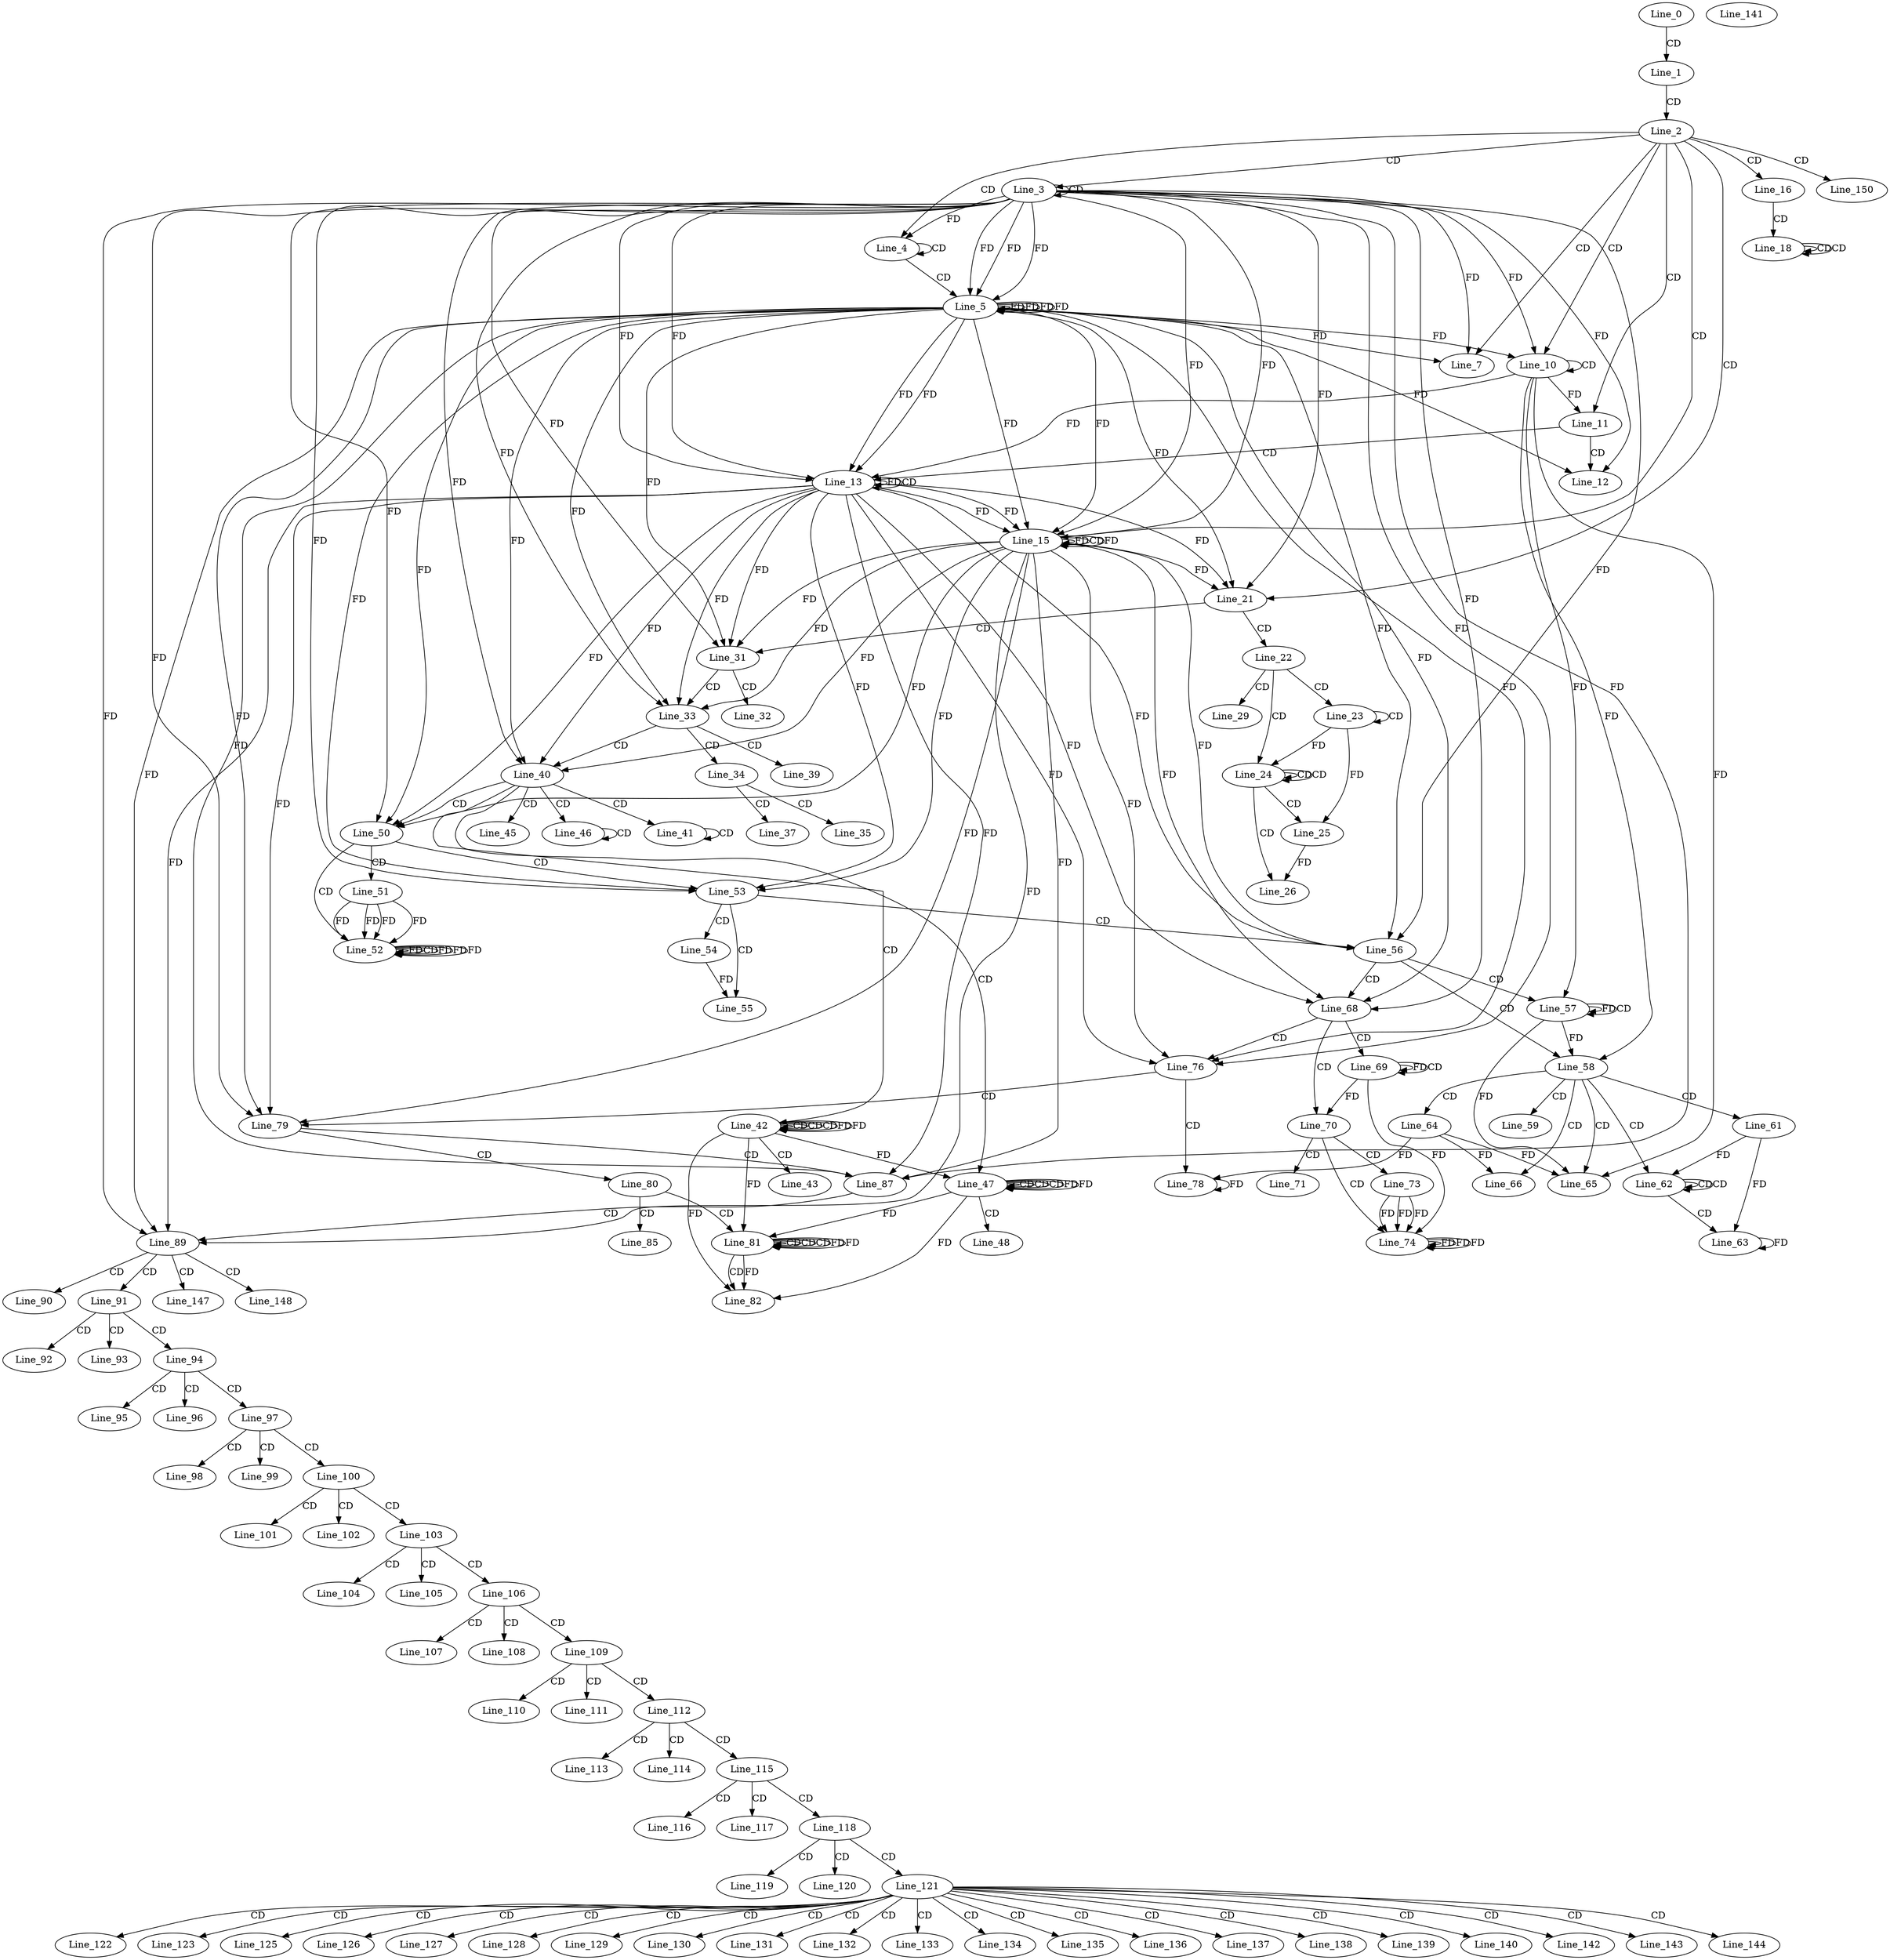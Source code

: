 digraph G {
  Line_0;
  Line_1;
  Line_2;
  Line_3;
  Line_3;
  Line_4;
  Line_4;
  Line_5;
  Line_5;
  Line_5;
  Line_5;
  Line_5;
  Line_7;
  Line_7;
  Line_10;
  Line_10;
  Line_11;
  Line_12;
  Line_13;
  Line_13;
  Line_15;
  Line_15;
  Line_15;
  Line_16;
  Line_18;
  Line_18;
  Line_18;
  Line_21;
  Line_22;
  Line_23;
  Line_23;
  Line_24;
  Line_24;
  Line_25;
  Line_25;
  Line_26;
  Line_26;
  Line_29;
  Line_31;
  Line_32;
  Line_33;
  Line_34;
  Line_35;
  Line_37;
  Line_39;
  Line_40;
  Line_41;
  Line_41;
  Line_42;
  Line_42;
  Line_42;
  Line_43;
  Line_45;
  Line_46;
  Line_46;
  Line_47;
  Line_47;
  Line_47;
  Line_48;
  Line_50;
  Line_51;
  Line_52;
  Line_52;
  Line_52;
  Line_52;
  Line_52;
  Line_52;
  Line_53;
  Line_54;
  Line_55;
  Line_56;
  Line_57;
  Line_57;
  Line_58;
  Line_59;
  Line_61;
  Line_62;
  Line_62;
  Line_62;
  Line_63;
  Line_64;
  Line_65;
  Line_65;
  Line_66;
  Line_68;
  Line_69;
  Line_69;
  Line_70;
  Line_71;
  Line_73;
  Line_74;
  Line_74;
  Line_74;
  Line_74;
  Line_74;
  Line_76;
  Line_78;
  Line_78;
  Line_79;
  Line_80;
  Line_81;
  Line_81;
  Line_81;
  Line_82;
  Line_82;
  Line_85;
  Line_87;
  Line_89;
  Line_90;
  Line_91;
  Line_92;
  Line_93;
  Line_94;
  Line_95;
  Line_96;
  Line_97;
  Line_98;
  Line_99;
  Line_100;
  Line_101;
  Line_102;
  Line_103;
  Line_104;
  Line_105;
  Line_106;
  Line_107;
  Line_108;
  Line_109;
  Line_110;
  Line_111;
  Line_112;
  Line_113;
  Line_114;
  Line_115;
  Line_116;
  Line_117;
  Line_118;
  Line_119;
  Line_120;
  Line_121;
  Line_122;
  Line_123;
  Line_125;
  Line_126;
  Line_127;
  Line_128;
  Line_129;
  Line_130;
  Line_131;
  Line_132;
  Line_133;
  Line_134;
  Line_135;
  Line_136;
  Line_137;
  Line_138;
  Line_139;
  Line_140;
  Line_141;
  Line_142;
  Line_143;
  Line_144;
  Line_147;
  Line_148;
  Line_150;
  Line_0 -> Line_1 [ label="CD" ];
  Line_1 -> Line_2 [ label="CD" ];
  Line_2 -> Line_3 [ label="CD" ];
  Line_3 -> Line_3 [ label="CD" ];
  Line_2 -> Line_4 [ label="CD" ];
  Line_4 -> Line_4 [ label="CD" ];
  Line_3 -> Line_4 [ label="FD" ];
  Line_4 -> Line_5 [ label="CD" ];
  Line_5 -> Line_5 [ label="FD" ];
  Line_3 -> Line_5 [ label="FD" ];
  Line_5 -> Line_5 [ label="FD" ];
  Line_3 -> Line_5 [ label="FD" ];
  Line_5 -> Line_5 [ label="FD" ];
  Line_5 -> Line_5 [ label="FD" ];
  Line_3 -> Line_5 [ label="FD" ];
  Line_2 -> Line_7 [ label="CD" ];
  Line_5 -> Line_7 [ label="FD" ];
  Line_3 -> Line_7 [ label="FD" ];
  Line_2 -> Line_10 [ label="CD" ];
  Line_10 -> Line_10 [ label="CD" ];
  Line_5 -> Line_10 [ label="FD" ];
  Line_3 -> Line_10 [ label="FD" ];
  Line_2 -> Line_11 [ label="CD" ];
  Line_10 -> Line_11 [ label="FD" ];
  Line_11 -> Line_12 [ label="CD" ];
  Line_5 -> Line_12 [ label="FD" ];
  Line_3 -> Line_12 [ label="FD" ];
  Line_11 -> Line_13 [ label="CD" ];
  Line_5 -> Line_13 [ label="FD" ];
  Line_3 -> Line_13 [ label="FD" ];
  Line_13 -> Line_13 [ label="FD" ];
  Line_13 -> Line_13 [ label="CD" ];
  Line_5 -> Line_13 [ label="FD" ];
  Line_3 -> Line_13 [ label="FD" ];
  Line_10 -> Line_13 [ label="FD" ];
  Line_2 -> Line_15 [ label="CD" ];
  Line_5 -> Line_15 [ label="FD" ];
  Line_3 -> Line_15 [ label="FD" ];
  Line_13 -> Line_15 [ label="FD" ];
  Line_15 -> Line_15 [ label="FD" ];
  Line_15 -> Line_15 [ label="CD" ];
  Line_5 -> Line_15 [ label="FD" ];
  Line_3 -> Line_15 [ label="FD" ];
  Line_13 -> Line_15 [ label="FD" ];
  Line_15 -> Line_15 [ label="FD" ];
  Line_2 -> Line_16 [ label="CD" ];
  Line_16 -> Line_18 [ label="CD" ];
  Line_18 -> Line_18 [ label="CD" ];
  Line_18 -> Line_18 [ label="CD" ];
  Line_2 -> Line_21 [ label="CD" ];
  Line_5 -> Line_21 [ label="FD" ];
  Line_3 -> Line_21 [ label="FD" ];
  Line_13 -> Line_21 [ label="FD" ];
  Line_15 -> Line_21 [ label="FD" ];
  Line_21 -> Line_22 [ label="CD" ];
  Line_22 -> Line_23 [ label="CD" ];
  Line_23 -> Line_23 [ label="CD" ];
  Line_22 -> Line_24 [ label="CD" ];
  Line_24 -> Line_24 [ label="CD" ];
  Line_24 -> Line_24 [ label="CD" ];
  Line_23 -> Line_24 [ label="FD" ];
  Line_24 -> Line_25 [ label="CD" ];
  Line_23 -> Line_25 [ label="FD" ];
  Line_24 -> Line_26 [ label="CD" ];
  Line_25 -> Line_26 [ label="FD" ];
  Line_22 -> Line_29 [ label="CD" ];
  Line_21 -> Line_31 [ label="CD" ];
  Line_5 -> Line_31 [ label="FD" ];
  Line_3 -> Line_31 [ label="FD" ];
  Line_13 -> Line_31 [ label="FD" ];
  Line_15 -> Line_31 [ label="FD" ];
  Line_31 -> Line_32 [ label="CD" ];
  Line_31 -> Line_33 [ label="CD" ];
  Line_5 -> Line_33 [ label="FD" ];
  Line_3 -> Line_33 [ label="FD" ];
  Line_13 -> Line_33 [ label="FD" ];
  Line_15 -> Line_33 [ label="FD" ];
  Line_33 -> Line_34 [ label="CD" ];
  Line_34 -> Line_35 [ label="CD" ];
  Line_34 -> Line_37 [ label="CD" ];
  Line_33 -> Line_39 [ label="CD" ];
  Line_33 -> Line_40 [ label="CD" ];
  Line_5 -> Line_40 [ label="FD" ];
  Line_3 -> Line_40 [ label="FD" ];
  Line_13 -> Line_40 [ label="FD" ];
  Line_15 -> Line_40 [ label="FD" ];
  Line_40 -> Line_41 [ label="CD" ];
  Line_41 -> Line_41 [ label="CD" ];
  Line_40 -> Line_42 [ label="CD" ];
  Line_42 -> Line_42 [ label="CD" ];
  Line_42 -> Line_42 [ label="CD" ];
  Line_42 -> Line_42 [ label="CD" ];
  Line_42 -> Line_42 [ label="FD" ];
  Line_42 -> Line_43 [ label="CD" ];
  Line_40 -> Line_45 [ label="CD" ];
  Line_40 -> Line_46 [ label="CD" ];
  Line_46 -> Line_46 [ label="CD" ];
  Line_40 -> Line_47 [ label="CD" ];
  Line_47 -> Line_47 [ label="CD" ];
  Line_42 -> Line_47 [ label="FD" ];
  Line_47 -> Line_47 [ label="CD" ];
  Line_47 -> Line_47 [ label="CD" ];
  Line_47 -> Line_47 [ label="FD" ];
  Line_47 -> Line_48 [ label="CD" ];
  Line_40 -> Line_50 [ label="CD" ];
  Line_5 -> Line_50 [ label="FD" ];
  Line_3 -> Line_50 [ label="FD" ];
  Line_13 -> Line_50 [ label="FD" ];
  Line_15 -> Line_50 [ label="FD" ];
  Line_50 -> Line_51 [ label="CD" ];
  Line_50 -> Line_52 [ label="CD" ];
  Line_51 -> Line_52 [ label="FD" ];
  Line_52 -> Line_52 [ label="FD" ];
  Line_52 -> Line_52 [ label="CD" ];
  Line_51 -> Line_52 [ label="FD" ];
  Line_52 -> Line_52 [ label="FD" ];
  Line_51 -> Line_52 [ label="FD" ];
  Line_52 -> Line_52 [ label="FD" ];
  Line_51 -> Line_52 [ label="FD" ];
  Line_52 -> Line_52 [ label="FD" ];
  Line_50 -> Line_53 [ label="CD" ];
  Line_5 -> Line_53 [ label="FD" ];
  Line_3 -> Line_53 [ label="FD" ];
  Line_13 -> Line_53 [ label="FD" ];
  Line_15 -> Line_53 [ label="FD" ];
  Line_53 -> Line_54 [ label="CD" ];
  Line_53 -> Line_55 [ label="CD" ];
  Line_54 -> Line_55 [ label="FD" ];
  Line_53 -> Line_56 [ label="CD" ];
  Line_5 -> Line_56 [ label="FD" ];
  Line_3 -> Line_56 [ label="FD" ];
  Line_13 -> Line_56 [ label="FD" ];
  Line_15 -> Line_56 [ label="FD" ];
  Line_56 -> Line_57 [ label="CD" ];
  Line_10 -> Line_57 [ label="FD" ];
  Line_57 -> Line_57 [ label="FD" ];
  Line_57 -> Line_57 [ label="CD" ];
  Line_56 -> Line_58 [ label="CD" ];
  Line_10 -> Line_58 [ label="FD" ];
  Line_57 -> Line_58 [ label="FD" ];
  Line_58 -> Line_59 [ label="CD" ];
  Line_58 -> Line_61 [ label="CD" ];
  Line_58 -> Line_62 [ label="CD" ];
  Line_62 -> Line_62 [ label="CD" ];
  Line_62 -> Line_62 [ label="CD" ];
  Line_61 -> Line_62 [ label="FD" ];
  Line_62 -> Line_63 [ label="CD" ];
  Line_61 -> Line_63 [ label="FD" ];
  Line_63 -> Line_63 [ label="FD" ];
  Line_58 -> Line_64 [ label="CD" ];
  Line_58 -> Line_65 [ label="CD" ];
  Line_64 -> Line_65 [ label="FD" ];
  Line_10 -> Line_65 [ label="FD" ];
  Line_57 -> Line_65 [ label="FD" ];
  Line_58 -> Line_66 [ label="CD" ];
  Line_64 -> Line_66 [ label="FD" ];
  Line_56 -> Line_68 [ label="CD" ];
  Line_5 -> Line_68 [ label="FD" ];
  Line_3 -> Line_68 [ label="FD" ];
  Line_13 -> Line_68 [ label="FD" ];
  Line_15 -> Line_68 [ label="FD" ];
  Line_68 -> Line_69 [ label="CD" ];
  Line_69 -> Line_69 [ label="FD" ];
  Line_69 -> Line_69 [ label="CD" ];
  Line_68 -> Line_70 [ label="CD" ];
  Line_69 -> Line_70 [ label="FD" ];
  Line_70 -> Line_71 [ label="CD" ];
  Line_70 -> Line_73 [ label="CD" ];
  Line_70 -> Line_74 [ label="CD" ];
  Line_73 -> Line_74 [ label="FD" ];
  Line_74 -> Line_74 [ label="FD" ];
  Line_69 -> Line_74 [ label="FD" ];
  Line_73 -> Line_74 [ label="FD" ];
  Line_74 -> Line_74 [ label="FD" ];
  Line_73 -> Line_74 [ label="FD" ];
  Line_74 -> Line_74 [ label="FD" ];
  Line_68 -> Line_76 [ label="CD" ];
  Line_5 -> Line_76 [ label="FD" ];
  Line_3 -> Line_76 [ label="FD" ];
  Line_13 -> Line_76 [ label="FD" ];
  Line_15 -> Line_76 [ label="FD" ];
  Line_76 -> Line_78 [ label="CD" ];
  Line_64 -> Line_78 [ label="FD" ];
  Line_78 -> Line_78 [ label="FD" ];
  Line_76 -> Line_79 [ label="CD" ];
  Line_5 -> Line_79 [ label="FD" ];
  Line_3 -> Line_79 [ label="FD" ];
  Line_13 -> Line_79 [ label="FD" ];
  Line_15 -> Line_79 [ label="FD" ];
  Line_79 -> Line_80 [ label="CD" ];
  Line_80 -> Line_81 [ label="CD" ];
  Line_81 -> Line_81 [ label="CD" ];
  Line_47 -> Line_81 [ label="FD" ];
  Line_42 -> Line_81 [ label="FD" ];
  Line_81 -> Line_81 [ label="CD" ];
  Line_81 -> Line_81 [ label="CD" ];
  Line_81 -> Line_81 [ label="FD" ];
  Line_81 -> Line_82 [ label="CD" ];
  Line_81 -> Line_82 [ label="FD" ];
  Line_47 -> Line_82 [ label="FD" ];
  Line_42 -> Line_82 [ label="FD" ];
  Line_80 -> Line_85 [ label="CD" ];
  Line_79 -> Line_87 [ label="CD" ];
  Line_5 -> Line_87 [ label="FD" ];
  Line_3 -> Line_87 [ label="FD" ];
  Line_13 -> Line_87 [ label="FD" ];
  Line_15 -> Line_87 [ label="FD" ];
  Line_87 -> Line_89 [ label="CD" ];
  Line_5 -> Line_89 [ label="FD" ];
  Line_3 -> Line_89 [ label="FD" ];
  Line_13 -> Line_89 [ label="FD" ];
  Line_15 -> Line_89 [ label="FD" ];
  Line_89 -> Line_90 [ label="CD" ];
  Line_89 -> Line_91 [ label="CD" ];
  Line_91 -> Line_92 [ label="CD" ];
  Line_91 -> Line_93 [ label="CD" ];
  Line_91 -> Line_94 [ label="CD" ];
  Line_94 -> Line_95 [ label="CD" ];
  Line_94 -> Line_96 [ label="CD" ];
  Line_94 -> Line_97 [ label="CD" ];
  Line_97 -> Line_98 [ label="CD" ];
  Line_97 -> Line_99 [ label="CD" ];
  Line_97 -> Line_100 [ label="CD" ];
  Line_100 -> Line_101 [ label="CD" ];
  Line_100 -> Line_102 [ label="CD" ];
  Line_100 -> Line_103 [ label="CD" ];
  Line_103 -> Line_104 [ label="CD" ];
  Line_103 -> Line_105 [ label="CD" ];
  Line_103 -> Line_106 [ label="CD" ];
  Line_106 -> Line_107 [ label="CD" ];
  Line_106 -> Line_108 [ label="CD" ];
  Line_106 -> Line_109 [ label="CD" ];
  Line_109 -> Line_110 [ label="CD" ];
  Line_109 -> Line_111 [ label="CD" ];
  Line_109 -> Line_112 [ label="CD" ];
  Line_112 -> Line_113 [ label="CD" ];
  Line_112 -> Line_114 [ label="CD" ];
  Line_112 -> Line_115 [ label="CD" ];
  Line_115 -> Line_116 [ label="CD" ];
  Line_115 -> Line_117 [ label="CD" ];
  Line_115 -> Line_118 [ label="CD" ];
  Line_118 -> Line_119 [ label="CD" ];
  Line_118 -> Line_120 [ label="CD" ];
  Line_118 -> Line_121 [ label="CD" ];
  Line_121 -> Line_122 [ label="CD" ];
  Line_121 -> Line_123 [ label="CD" ];
  Line_121 -> Line_125 [ label="CD" ];
  Line_121 -> Line_126 [ label="CD" ];
  Line_121 -> Line_127 [ label="CD" ];
  Line_121 -> Line_128 [ label="CD" ];
  Line_121 -> Line_129 [ label="CD" ];
  Line_121 -> Line_130 [ label="CD" ];
  Line_121 -> Line_131 [ label="CD" ];
  Line_121 -> Line_132 [ label="CD" ];
  Line_121 -> Line_133 [ label="CD" ];
  Line_121 -> Line_134 [ label="CD" ];
  Line_121 -> Line_135 [ label="CD" ];
  Line_121 -> Line_136 [ label="CD" ];
  Line_121 -> Line_137 [ label="CD" ];
  Line_121 -> Line_138 [ label="CD" ];
  Line_121 -> Line_139 [ label="CD" ];
  Line_121 -> Line_140 [ label="CD" ];
  Line_121 -> Line_142 [ label="CD" ];
  Line_121 -> Line_143 [ label="CD" ];
  Line_121 -> Line_144 [ label="CD" ];
  Line_89 -> Line_147 [ label="CD" ];
  Line_89 -> Line_148 [ label="CD" ];
  Line_2 -> Line_150 [ label="CD" ];
  Line_42 -> Line_42 [ label="FD" ];
  Line_47 -> Line_47 [ label="FD" ];
  Line_81 -> Line_81 [ label="FD" ];
}
